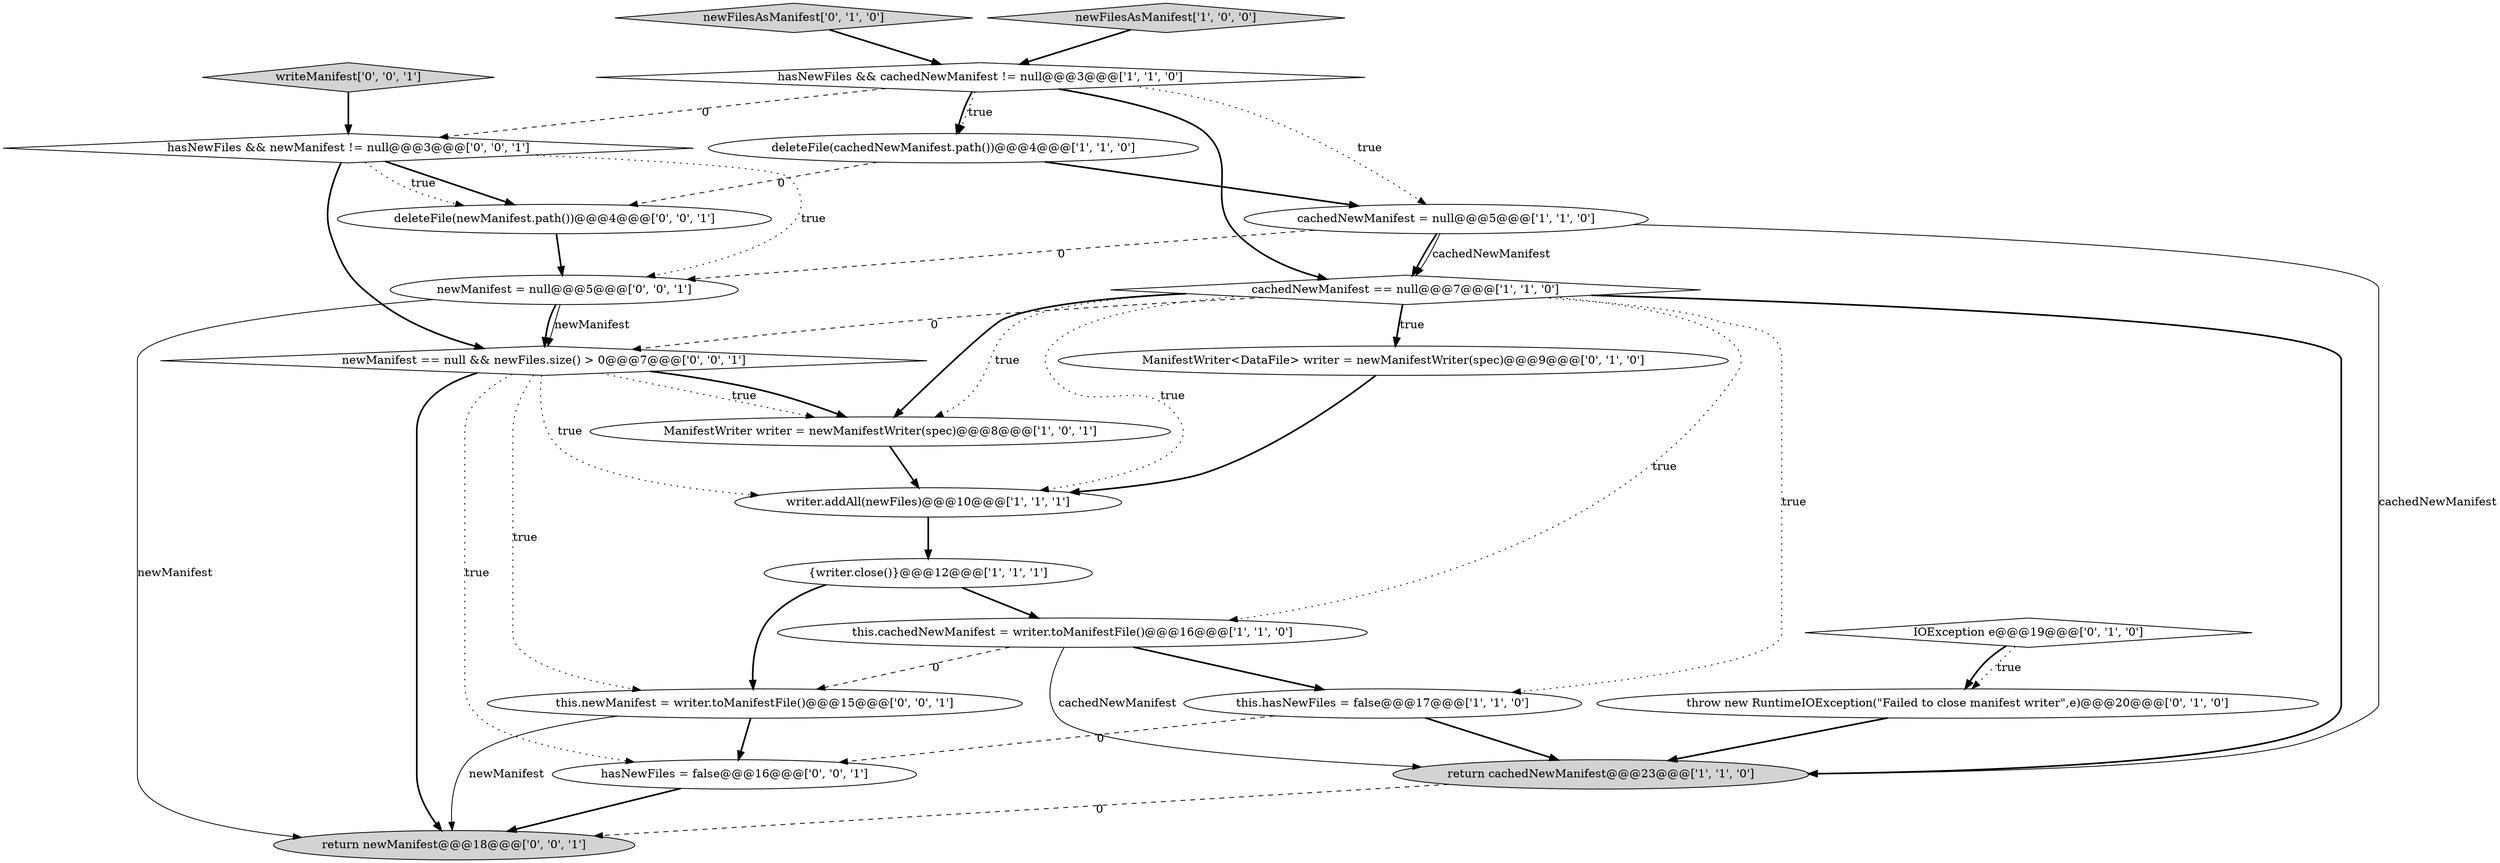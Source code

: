 digraph {
10 [style = filled, label = "this.hasNewFiles = false@@@17@@@['1', '1', '0']", fillcolor = white, shape = ellipse image = "AAA0AAABBB1BBB"];
1 [style = filled, label = "cachedNewManifest = null@@@5@@@['1', '1', '0']", fillcolor = white, shape = ellipse image = "AAA0AAABBB1BBB"];
3 [style = filled, label = "this.cachedNewManifest = writer.toManifestFile()@@@16@@@['1', '1', '0']", fillcolor = white, shape = ellipse image = "AAA0AAABBB1BBB"];
19 [style = filled, label = "hasNewFiles = false@@@16@@@['0', '0', '1']", fillcolor = white, shape = ellipse image = "AAA0AAABBB3BBB"];
21 [style = filled, label = "newManifest = null@@@5@@@['0', '0', '1']", fillcolor = white, shape = ellipse image = "AAA0AAABBB3BBB"];
12 [style = filled, label = "newFilesAsManifest['0', '1', '0']", fillcolor = lightgray, shape = diamond image = "AAA0AAABBB2BBB"];
6 [style = filled, label = "newFilesAsManifest['1', '0', '0']", fillcolor = lightgray, shape = diamond image = "AAA0AAABBB1BBB"];
14 [style = filled, label = "IOException e@@@19@@@['0', '1', '0']", fillcolor = white, shape = diamond image = "AAA1AAABBB2BBB"];
0 [style = filled, label = "writer.addAll(newFiles)@@@10@@@['1', '1', '1']", fillcolor = white, shape = ellipse image = "AAA0AAABBB1BBB"];
17 [style = filled, label = "newManifest == null && newFiles.size() > 0@@@7@@@['0', '0', '1']", fillcolor = white, shape = diamond image = "AAA0AAABBB3BBB"];
9 [style = filled, label = "deleteFile(cachedNewManifest.path())@@@4@@@['1', '1', '0']", fillcolor = white, shape = ellipse image = "AAA0AAABBB1BBB"];
15 [style = filled, label = "return newManifest@@@18@@@['0', '0', '1']", fillcolor = lightgray, shape = ellipse image = "AAA0AAABBB3BBB"];
13 [style = filled, label = "throw new RuntimeIOException(\"Failed to close manifest writer\",e)@@@20@@@['0', '1', '0']", fillcolor = white, shape = ellipse image = "AAA1AAABBB2BBB"];
11 [style = filled, label = "ManifestWriter<DataFile> writer = newManifestWriter(spec)@@@9@@@['0', '1', '0']", fillcolor = white, shape = ellipse image = "AAA1AAABBB2BBB"];
7 [style = filled, label = "cachedNewManifest == null@@@7@@@['1', '1', '0']", fillcolor = white, shape = diamond image = "AAA0AAABBB1BBB"];
18 [style = filled, label = "deleteFile(newManifest.path())@@@4@@@['0', '0', '1']", fillcolor = white, shape = ellipse image = "AAA0AAABBB3BBB"];
5 [style = filled, label = "{writer.close()}@@@12@@@['1', '1', '1']", fillcolor = white, shape = ellipse image = "AAA0AAABBB1BBB"];
2 [style = filled, label = "ManifestWriter writer = newManifestWriter(spec)@@@8@@@['1', '0', '1']", fillcolor = white, shape = ellipse image = "AAA0AAABBB1BBB"];
20 [style = filled, label = "writeManifest['0', '0', '1']", fillcolor = lightgray, shape = diamond image = "AAA0AAABBB3BBB"];
16 [style = filled, label = "hasNewFiles && newManifest != null@@@3@@@['0', '0', '1']", fillcolor = white, shape = diamond image = "AAA0AAABBB3BBB"];
4 [style = filled, label = "hasNewFiles && cachedNewManifest != null@@@3@@@['1', '1', '0']", fillcolor = white, shape = diamond image = "AAA0AAABBB1BBB"];
8 [style = filled, label = "return cachedNewManifest@@@23@@@['1', '1', '0']", fillcolor = lightgray, shape = ellipse image = "AAA0AAABBB1BBB"];
22 [style = filled, label = "this.newManifest = writer.toManifestFile()@@@15@@@['0', '0', '1']", fillcolor = white, shape = ellipse image = "AAA0AAABBB3BBB"];
7->2 [style = dotted, label="true"];
17->19 [style = dotted, label="true"];
9->18 [style = dashed, label="0"];
3->10 [style = bold, label=""];
22->19 [style = bold, label=""];
7->8 [style = bold, label=""];
17->0 [style = dotted, label="true"];
4->7 [style = bold, label=""];
6->4 [style = bold, label=""];
20->16 [style = bold, label=""];
3->22 [style = dashed, label="0"];
16->18 [style = bold, label=""];
7->10 [style = dotted, label="true"];
11->0 [style = bold, label=""];
12->4 [style = bold, label=""];
1->8 [style = solid, label="cachedNewManifest"];
16->18 [style = dotted, label="true"];
21->17 [style = bold, label=""];
14->13 [style = bold, label=""];
10->8 [style = bold, label=""];
19->15 [style = bold, label=""];
4->16 [style = dashed, label="0"];
1->21 [style = dashed, label="0"];
4->1 [style = dotted, label="true"];
7->11 [style = bold, label=""];
7->11 [style = dotted, label="true"];
21->17 [style = solid, label="newManifest"];
22->15 [style = solid, label="newManifest"];
7->17 [style = dashed, label="0"];
21->15 [style = solid, label="newManifest"];
14->13 [style = dotted, label="true"];
17->15 [style = bold, label=""];
4->9 [style = bold, label=""];
8->15 [style = dashed, label="0"];
16->21 [style = dotted, label="true"];
17->2 [style = dotted, label="true"];
1->7 [style = solid, label="cachedNewManifest"];
5->22 [style = bold, label=""];
18->21 [style = bold, label=""];
4->9 [style = dotted, label="true"];
10->19 [style = dashed, label="0"];
7->0 [style = dotted, label="true"];
2->0 [style = bold, label=""];
17->22 [style = dotted, label="true"];
5->3 [style = bold, label=""];
16->17 [style = bold, label=""];
13->8 [style = bold, label=""];
1->7 [style = bold, label=""];
0->5 [style = bold, label=""];
9->1 [style = bold, label=""];
3->8 [style = solid, label="cachedNewManifest"];
7->3 [style = dotted, label="true"];
17->2 [style = bold, label=""];
7->2 [style = bold, label=""];
}
